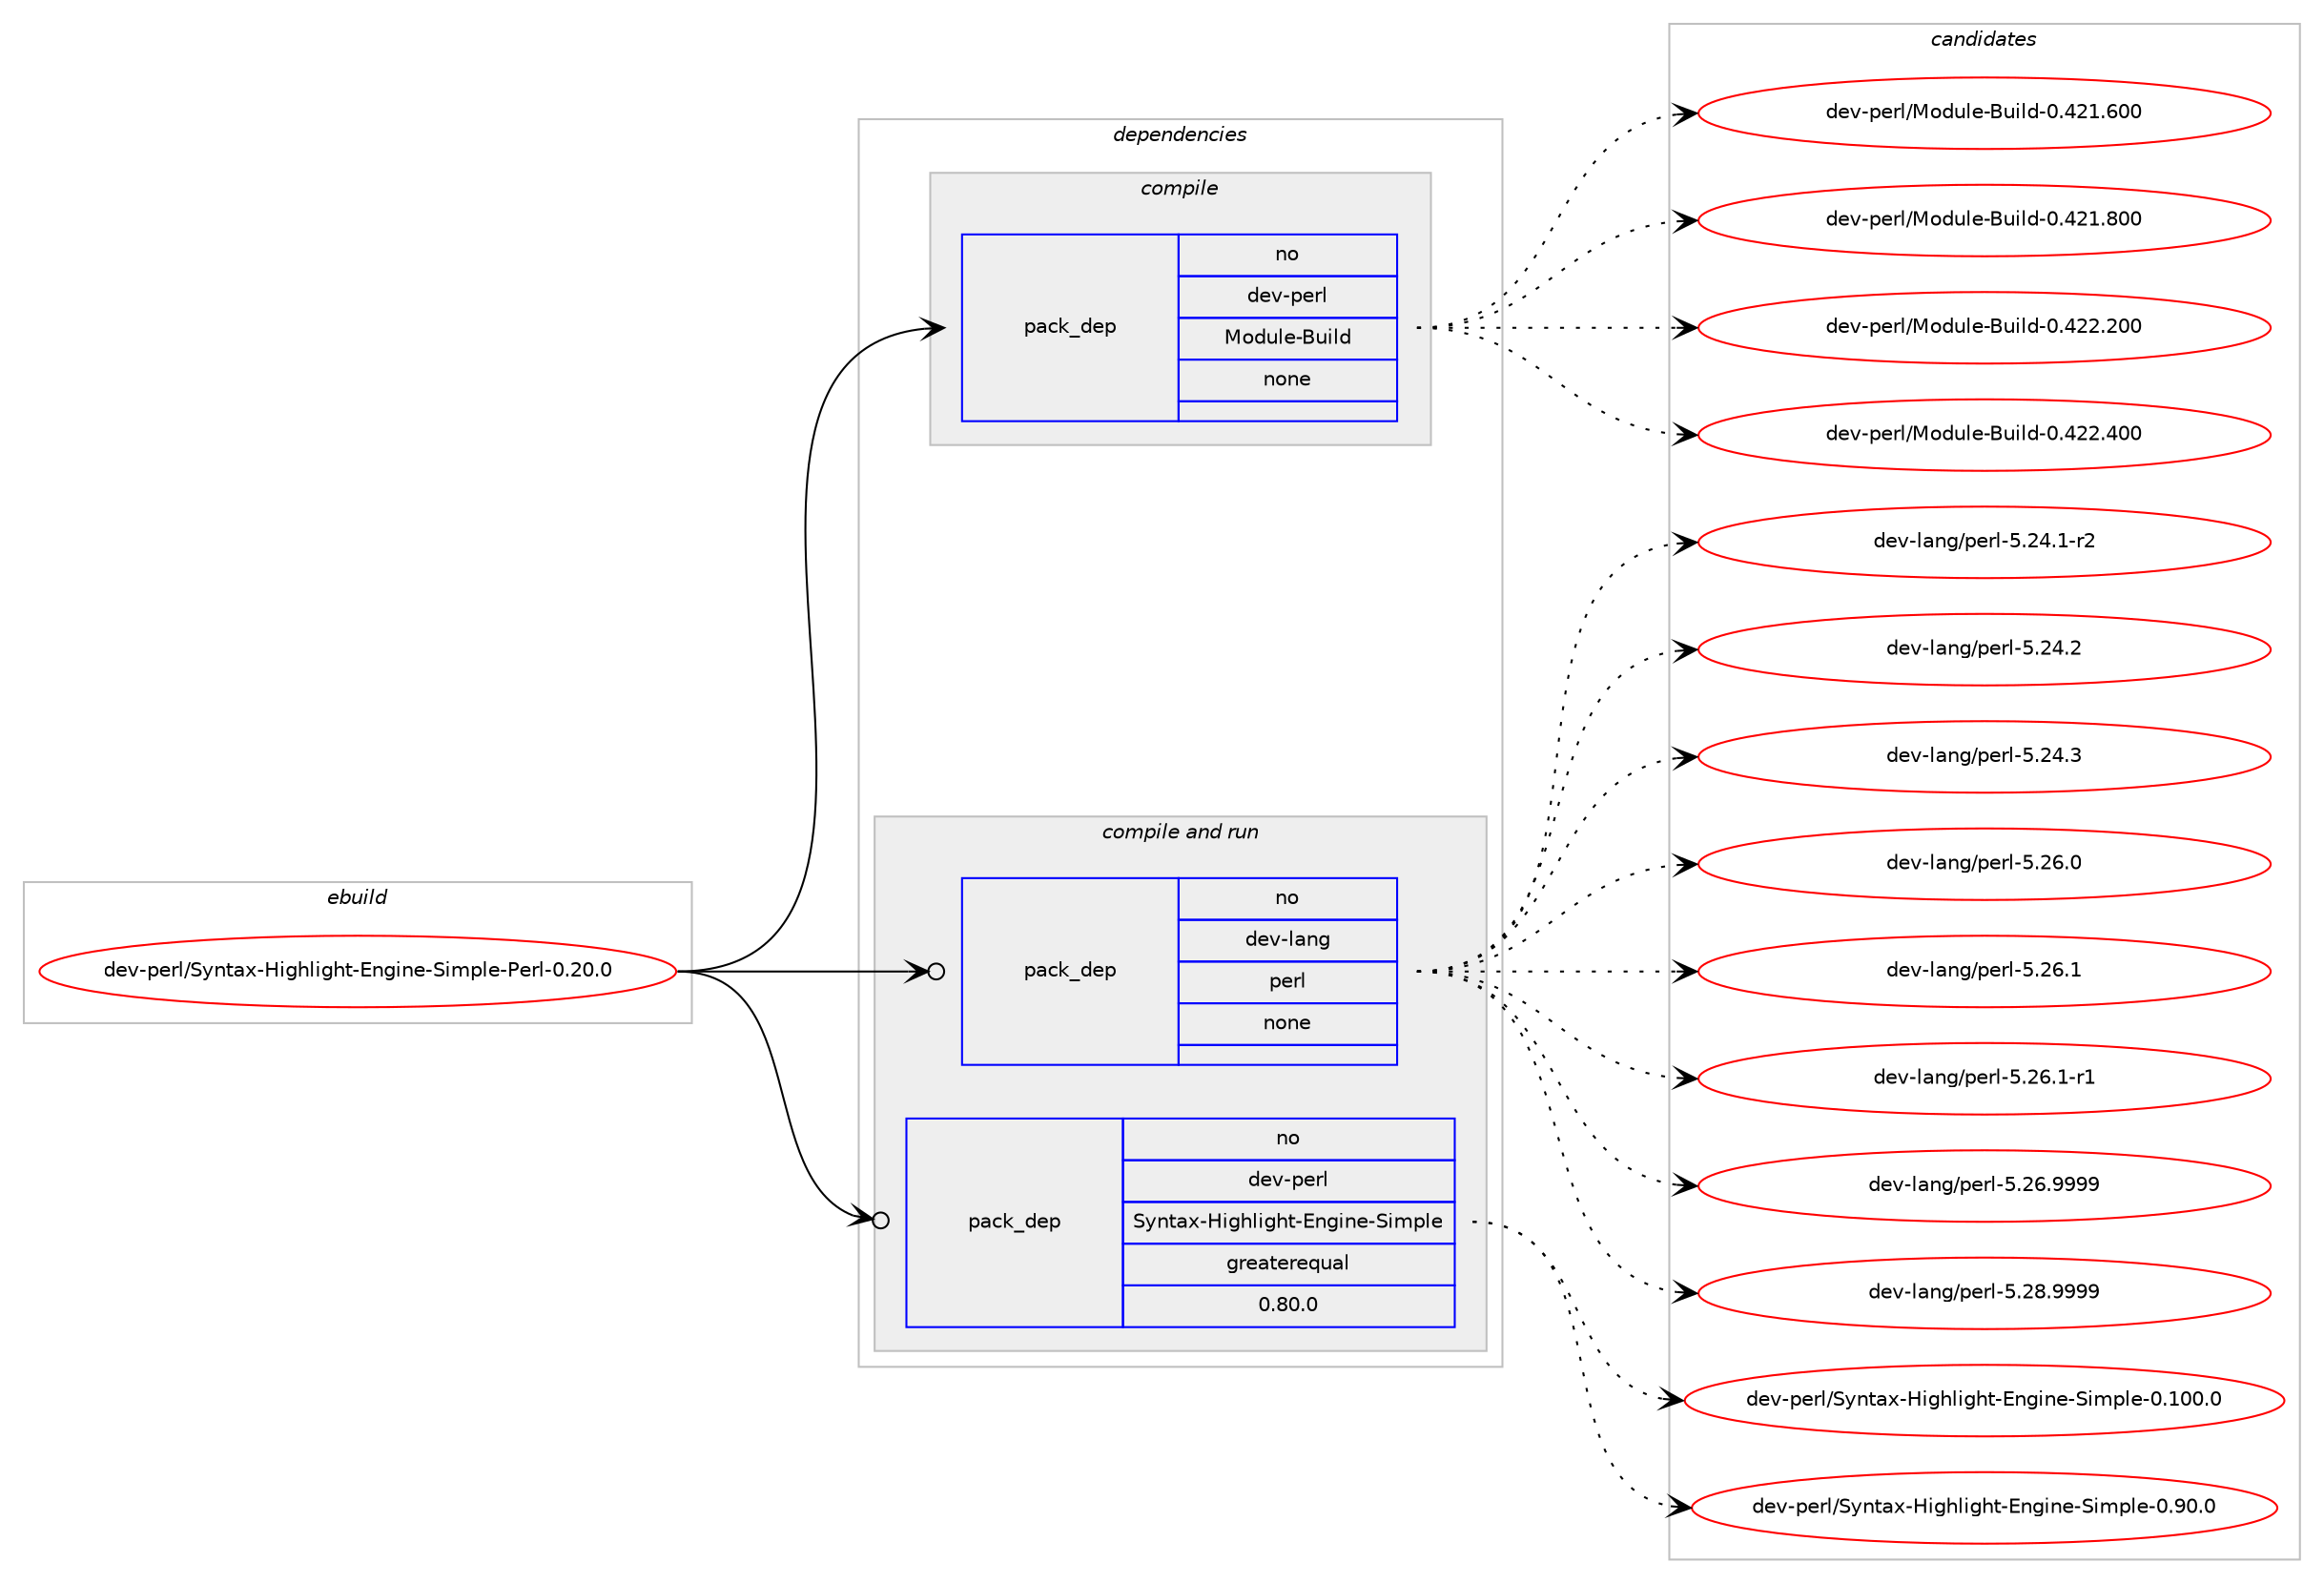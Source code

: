 digraph prolog {

# *************
# Graph options
# *************

newrank=true;
concentrate=true;
compound=true;
graph [rankdir=LR,fontname=Helvetica,fontsize=10,ranksep=1.5];#, ranksep=2.5, nodesep=0.2];
edge  [arrowhead=vee];
node  [fontname=Helvetica,fontsize=10];

# **********
# The ebuild
# **********

subgraph cluster_leftcol {
color=gray;
rank=same;
label=<<i>ebuild</i>>;
id [label="dev-perl/Syntax-Highlight-Engine-Simple-Perl-0.20.0", color=red, width=4, href="../dev-perl/Syntax-Highlight-Engine-Simple-Perl-0.20.0.svg"];
}

# ****************
# The dependencies
# ****************

subgraph cluster_midcol {
color=gray;
label=<<i>dependencies</i>>;
subgraph cluster_compile {
fillcolor="#eeeeee";
style=filled;
label=<<i>compile</i>>;
subgraph pack107152 {
dependency138878 [label=<<TABLE BORDER="0" CELLBORDER="1" CELLSPACING="0" CELLPADDING="4" WIDTH="220"><TR><TD ROWSPAN="6" CELLPADDING="30">pack_dep</TD></TR><TR><TD WIDTH="110">no</TD></TR><TR><TD>dev-perl</TD></TR><TR><TD>Module-Build</TD></TR><TR><TD>none</TD></TR><TR><TD></TD></TR></TABLE>>, shape=none, color=blue];
}
id:e -> dependency138878:w [weight=20,style="solid",arrowhead="vee"];
}
subgraph cluster_compileandrun {
fillcolor="#eeeeee";
style=filled;
label=<<i>compile and run</i>>;
subgraph pack107153 {
dependency138879 [label=<<TABLE BORDER="0" CELLBORDER="1" CELLSPACING="0" CELLPADDING="4" WIDTH="220"><TR><TD ROWSPAN="6" CELLPADDING="30">pack_dep</TD></TR><TR><TD WIDTH="110">no</TD></TR><TR><TD>dev-lang</TD></TR><TR><TD>perl</TD></TR><TR><TD>none</TD></TR><TR><TD></TD></TR></TABLE>>, shape=none, color=blue];
}
id:e -> dependency138879:w [weight=20,style="solid",arrowhead="odotvee"];
subgraph pack107154 {
dependency138880 [label=<<TABLE BORDER="0" CELLBORDER="1" CELLSPACING="0" CELLPADDING="4" WIDTH="220"><TR><TD ROWSPAN="6" CELLPADDING="30">pack_dep</TD></TR><TR><TD WIDTH="110">no</TD></TR><TR><TD>dev-perl</TD></TR><TR><TD>Syntax-Highlight-Engine-Simple</TD></TR><TR><TD>greaterequal</TD></TR><TR><TD>0.80.0</TD></TR></TABLE>>, shape=none, color=blue];
}
id:e -> dependency138880:w [weight=20,style="solid",arrowhead="odotvee"];
}
subgraph cluster_run {
fillcolor="#eeeeee";
style=filled;
label=<<i>run</i>>;
}
}

# **************
# The candidates
# **************

subgraph cluster_choices {
rank=same;
color=gray;
label=<<i>candidates</i>>;

subgraph choice107152 {
color=black;
nodesep=1;
choice100101118451121011141084777111100117108101456611710510810045484652504946544848 [label="dev-perl/Module-Build-0.421.600", color=red, width=4,href="../dev-perl/Module-Build-0.421.600.svg"];
choice100101118451121011141084777111100117108101456611710510810045484652504946564848 [label="dev-perl/Module-Build-0.421.800", color=red, width=4,href="../dev-perl/Module-Build-0.421.800.svg"];
choice100101118451121011141084777111100117108101456611710510810045484652505046504848 [label="dev-perl/Module-Build-0.422.200", color=red, width=4,href="../dev-perl/Module-Build-0.422.200.svg"];
choice100101118451121011141084777111100117108101456611710510810045484652505046524848 [label="dev-perl/Module-Build-0.422.400", color=red, width=4,href="../dev-perl/Module-Build-0.422.400.svg"];
dependency138878:e -> choice100101118451121011141084777111100117108101456611710510810045484652504946544848:w [style=dotted,weight="100"];
dependency138878:e -> choice100101118451121011141084777111100117108101456611710510810045484652504946564848:w [style=dotted,weight="100"];
dependency138878:e -> choice100101118451121011141084777111100117108101456611710510810045484652505046504848:w [style=dotted,weight="100"];
dependency138878:e -> choice100101118451121011141084777111100117108101456611710510810045484652505046524848:w [style=dotted,weight="100"];
}
subgraph choice107153 {
color=black;
nodesep=1;
choice100101118451089711010347112101114108455346505246494511450 [label="dev-lang/perl-5.24.1-r2", color=red, width=4,href="../dev-lang/perl-5.24.1-r2.svg"];
choice10010111845108971101034711210111410845534650524650 [label="dev-lang/perl-5.24.2", color=red, width=4,href="../dev-lang/perl-5.24.2.svg"];
choice10010111845108971101034711210111410845534650524651 [label="dev-lang/perl-5.24.3", color=red, width=4,href="../dev-lang/perl-5.24.3.svg"];
choice10010111845108971101034711210111410845534650544648 [label="dev-lang/perl-5.26.0", color=red, width=4,href="../dev-lang/perl-5.26.0.svg"];
choice10010111845108971101034711210111410845534650544649 [label="dev-lang/perl-5.26.1", color=red, width=4,href="../dev-lang/perl-5.26.1.svg"];
choice100101118451089711010347112101114108455346505446494511449 [label="dev-lang/perl-5.26.1-r1", color=red, width=4,href="../dev-lang/perl-5.26.1-r1.svg"];
choice10010111845108971101034711210111410845534650544657575757 [label="dev-lang/perl-5.26.9999", color=red, width=4,href="../dev-lang/perl-5.26.9999.svg"];
choice10010111845108971101034711210111410845534650564657575757 [label="dev-lang/perl-5.28.9999", color=red, width=4,href="../dev-lang/perl-5.28.9999.svg"];
dependency138879:e -> choice100101118451089711010347112101114108455346505246494511450:w [style=dotted,weight="100"];
dependency138879:e -> choice10010111845108971101034711210111410845534650524650:w [style=dotted,weight="100"];
dependency138879:e -> choice10010111845108971101034711210111410845534650524651:w [style=dotted,weight="100"];
dependency138879:e -> choice10010111845108971101034711210111410845534650544648:w [style=dotted,weight="100"];
dependency138879:e -> choice10010111845108971101034711210111410845534650544649:w [style=dotted,weight="100"];
dependency138879:e -> choice100101118451089711010347112101114108455346505446494511449:w [style=dotted,weight="100"];
dependency138879:e -> choice10010111845108971101034711210111410845534650544657575757:w [style=dotted,weight="100"];
dependency138879:e -> choice10010111845108971101034711210111410845534650564657575757:w [style=dotted,weight="100"];
}
subgraph choice107154 {
color=black;
nodesep=1;
choice100101118451121011141084783121110116971204572105103104108105103104116456911010310511010145831051091121081014548464948484648 [label="dev-perl/Syntax-Highlight-Engine-Simple-0.100.0", color=red, width=4,href="../dev-perl/Syntax-Highlight-Engine-Simple-0.100.0.svg"];
choice1001011184511210111410847831211101169712045721051031041081051031041164569110103105110101458310510911210810145484657484648 [label="dev-perl/Syntax-Highlight-Engine-Simple-0.90.0", color=red, width=4,href="../dev-perl/Syntax-Highlight-Engine-Simple-0.90.0.svg"];
dependency138880:e -> choice100101118451121011141084783121110116971204572105103104108105103104116456911010310511010145831051091121081014548464948484648:w [style=dotted,weight="100"];
dependency138880:e -> choice1001011184511210111410847831211101169712045721051031041081051031041164569110103105110101458310510911210810145484657484648:w [style=dotted,weight="100"];
}
}

}
